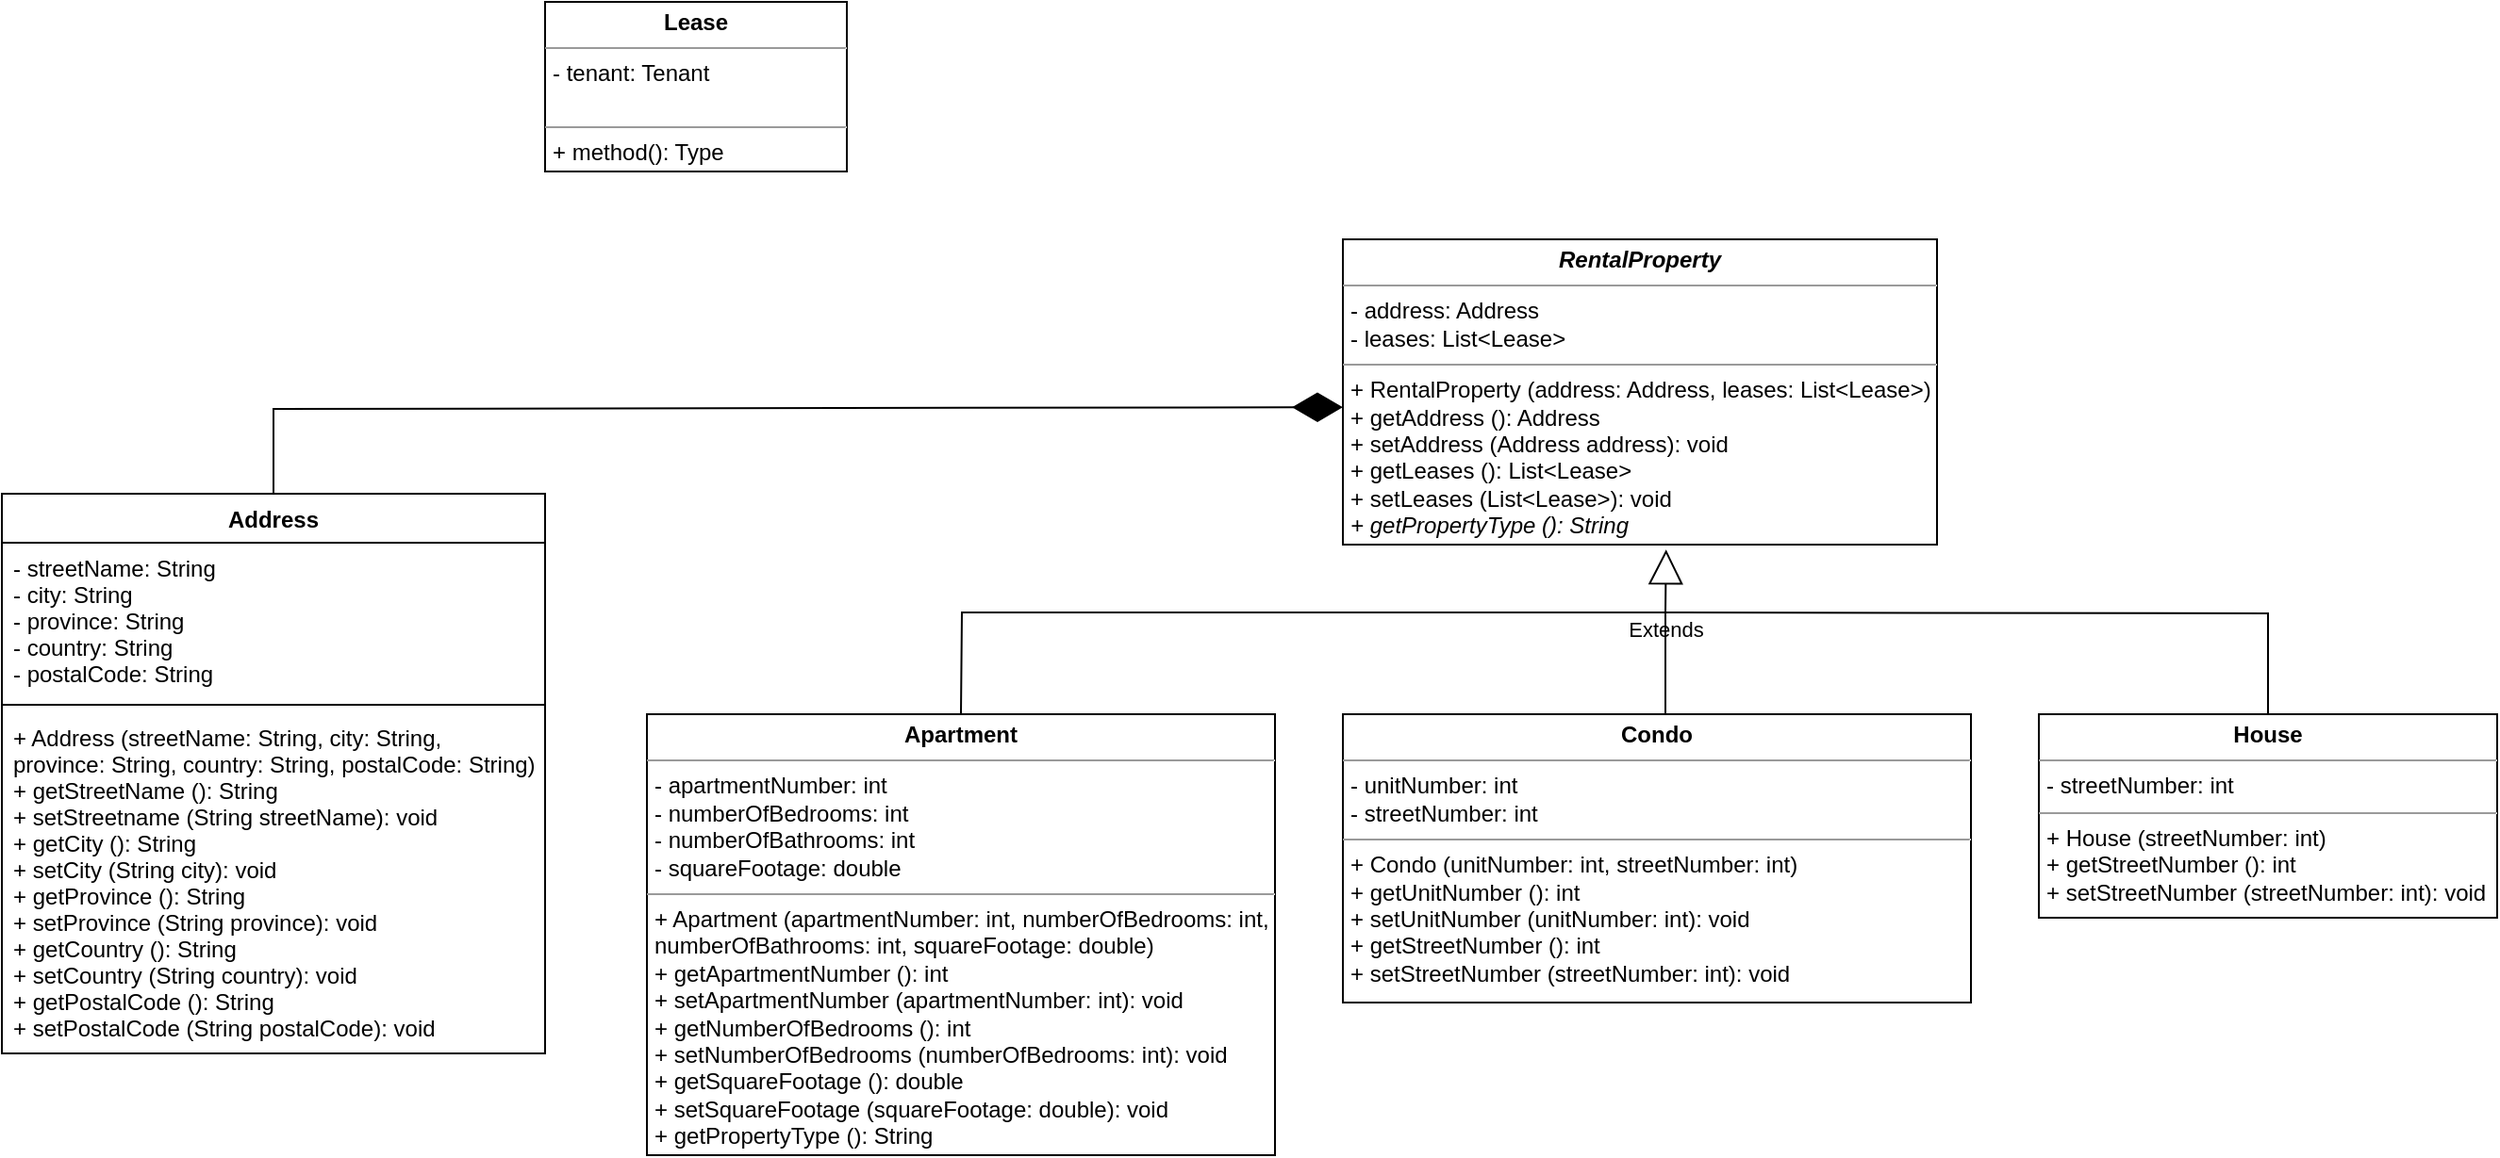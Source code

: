 <mxfile version="20.8.16" type="github">
  <diagram name="Page-1" id="kq0mud_X4aWQQ3O8aLVe">
    <mxGraphModel dx="505" dy="441" grid="1" gridSize="9" guides="1" tooltips="1" connect="1" arrows="1" fold="1" page="1" pageScale="1" pageWidth="2339" pageHeight="3300" math="0" shadow="0">
      <root>
        <mxCell id="0" />
        <mxCell id="1" parent="0" />
        <mxCell id="UNerEi0BjpgyDsp8obnF-13" value="Address" style="swimlane;fontStyle=1;align=center;verticalAlign=top;childLayout=stackLayout;horizontal=1;startSize=26;horizontalStack=0;resizeParent=1;resizeParentMax=0;resizeLast=0;collapsible=1;marginBottom=0;" parent="1" vertex="1">
          <mxGeometry x="18" y="261" width="288" height="297" as="geometry" />
        </mxCell>
        <mxCell id="UNerEi0BjpgyDsp8obnF-14" value="- streetName: String&#xa;- city: String&#xa;- province: String&#xa;- country: String&#xa;- postalCode: String" style="text;strokeColor=none;fillColor=none;align=left;verticalAlign=top;spacingLeft=4;spacingRight=4;overflow=hidden;rotatable=0;points=[[0,0.5],[1,0.5]];portConstraint=eastwest;" parent="UNerEi0BjpgyDsp8obnF-13" vertex="1">
          <mxGeometry y="26" width="288" height="82" as="geometry" />
        </mxCell>
        <mxCell id="UNerEi0BjpgyDsp8obnF-15" value="" style="line;strokeWidth=1;fillColor=none;align=left;verticalAlign=middle;spacingTop=-1;spacingLeft=3;spacingRight=3;rotatable=0;labelPosition=right;points=[];portConstraint=eastwest;strokeColor=inherit;" parent="UNerEi0BjpgyDsp8obnF-13" vertex="1">
          <mxGeometry y="108" width="288" height="8" as="geometry" />
        </mxCell>
        <mxCell id="UNerEi0BjpgyDsp8obnF-16" value="+ Address (streetName: String, city: String, &#xa;province: String, country: String, postalCode: String)&#xa;+ getStreetName (): String&#xa;+ setStreetname (String streetName): void&#xa;+ getCity (): String&#xa;+ setCity (String city): void&#xa;+ getProvince (): String&#xa;+ setProvince (String province): void&#xa;+ getCountry (): String&#xa;+ setCountry (String country): void&#xa;+ getPostalCode (): String&#xa;+ setPostalCode (String postalCode): void" style="text;strokeColor=none;fillColor=none;align=left;verticalAlign=top;spacingLeft=4;spacingRight=4;overflow=hidden;rotatable=0;points=[[0,0.5],[1,0.5]];portConstraint=eastwest;" parent="UNerEi0BjpgyDsp8obnF-13" vertex="1">
          <mxGeometry y="116" width="288" height="181" as="geometry" />
        </mxCell>
        <mxCell id="UNerEi0BjpgyDsp8obnF-334" value="&lt;p style=&quot;margin:0px;margin-top:4px;text-align:center;&quot;&gt;&lt;i&gt;&lt;b&gt;RentalProperty&lt;/b&gt;&lt;/i&gt;&lt;/p&gt;&lt;hr size=&quot;1&quot;&gt;&lt;p style=&quot;margin:0px;margin-left:4px;&quot;&gt;- address: Address&lt;br style=&quot;border-color: var(--border-color); padding: 0px; margin: 0px;&quot;&gt;- leases: List&amp;lt;Lease&amp;gt;&lt;br&gt;&lt;/p&gt;&lt;hr size=&quot;1&quot;&gt;&lt;p style=&quot;margin:0px;margin-left:4px;&quot;&gt;+ RentalProperty (address: Address, leases: List&amp;lt;Lease&amp;gt;)&lt;br style=&quot;border-color: var(--border-color); padding: 0px; margin: 0px;&quot;&gt;+ getAddress (): Address&lt;br style=&quot;border-color: var(--border-color); padding: 0px; margin: 0px;&quot;&gt;+ setAddress (Address address): void&lt;br style=&quot;border-color: var(--border-color); padding: 0px; margin: 0px;&quot;&gt;+ getLeases (): List&amp;lt;Lease&amp;gt;&lt;br style=&quot;border-color: var(--border-color); padding: 0px; margin: 0px;&quot;&gt;+ setLeases (List&amp;lt;Lease&amp;gt;): void&amp;nbsp;&lt;br&gt;&lt;/p&gt;&lt;p style=&quot;margin:0px;margin-left:4px;&quot;&gt;&lt;i&gt;+ getPropertyType (): String&lt;/i&gt;&lt;br&gt;&lt;/p&gt;" style="verticalAlign=top;align=left;overflow=fill;fontSize=12;fontFamily=Helvetica;html=1;" parent="1" vertex="1">
          <mxGeometry x="729" y="126" width="315" height="162" as="geometry" />
        </mxCell>
        <mxCell id="UNerEi0BjpgyDsp8obnF-337" value="" style="endArrow=diamondThin;endFill=1;endSize=24;html=1;rounded=0;entryX=0;entryY=0.55;entryDx=0;entryDy=0;entryPerimeter=0;exitX=0.5;exitY=0;exitDx=0;exitDy=0;" parent="1" source="UNerEi0BjpgyDsp8obnF-13" target="UNerEi0BjpgyDsp8obnF-334" edge="1">
          <mxGeometry width="160" relative="1" as="geometry">
            <mxPoint x="306" y="387" as="sourcePoint" />
            <mxPoint x="466" y="387" as="targetPoint" />
            <Array as="points">
              <mxPoint x="162" y="216" />
            </Array>
          </mxGeometry>
        </mxCell>
        <mxCell id="UNerEi0BjpgyDsp8obnF-338" value="&lt;p style=&quot;margin:0px;margin-top:4px;text-align:center;&quot;&gt;&lt;b&gt;Apartment&lt;/b&gt;&lt;/p&gt;&lt;hr size=&quot;1&quot;&gt;&lt;p style=&quot;margin:0px;margin-left:4px;&quot;&gt;- apartmentNumber: int&lt;/p&gt;&lt;p style=&quot;margin:0px;margin-left:4px;&quot;&gt;- numberOfBedrooms: int&lt;/p&gt;&lt;p style=&quot;margin:0px;margin-left:4px;&quot;&gt;- numberOfBathrooms: int&lt;/p&gt;&lt;p style=&quot;margin:0px;margin-left:4px;&quot;&gt;- squareFootage: double&lt;/p&gt;&lt;hr size=&quot;1&quot;&gt;&lt;p style=&quot;margin:0px;margin-left:4px;&quot;&gt;+ Apartment (apartmentNumber: int, numberOfBedrooms: int,&amp;nbsp;&lt;/p&gt;&lt;p style=&quot;margin:0px;margin-left:4px;&quot;&gt;numberOfBathrooms: int, squareFootage: double)&lt;/p&gt;&lt;p style=&quot;margin:0px;margin-left:4px;&quot;&gt;+ getApartmentNumber (): int&lt;/p&gt;&lt;p style=&quot;margin:0px;margin-left:4px;&quot;&gt;+ setApartmentNumber (apartmentNumber: int): void&lt;/p&gt;&lt;p style=&quot;margin:0px;margin-left:4px;&quot;&gt;+ getNumberOfBedrooms (): int&lt;/p&gt;&lt;p style=&quot;margin:0px;margin-left:4px;&quot;&gt;+ setNumberOfBedrooms (numberOfBedrooms: int): void&lt;/p&gt;&lt;p style=&quot;margin:0px;margin-left:4px;&quot;&gt;+ getSquareFootage (): double&lt;/p&gt;&lt;p style=&quot;margin:0px;margin-left:4px;&quot;&gt;+ setSquareFootage (squareFootage: double): void&lt;/p&gt;&lt;p style=&quot;margin:0px;margin-left:4px;&quot;&gt;+ getPropertyType (): String&lt;/p&gt;&lt;p style=&quot;margin:0px;margin-left:4px;&quot;&gt;&lt;br&gt;&lt;/p&gt;" style="verticalAlign=top;align=left;overflow=fill;fontSize=12;fontFamily=Helvetica;html=1;" parent="1" vertex="1">
          <mxGeometry x="360" y="378" width="333" height="234" as="geometry" />
        </mxCell>
        <mxCell id="UNerEi0BjpgyDsp8obnF-339" value="Extends" style="endArrow=block;endSize=16;endFill=0;html=1;rounded=0;entryX=0.544;entryY=1.016;entryDx=0;entryDy=0;exitX=0.5;exitY=0;exitDx=0;exitDy=0;entryPerimeter=0;" parent="1" source="UNerEi0BjpgyDsp8obnF-338" target="UNerEi0BjpgyDsp8obnF-334" edge="1">
          <mxGeometry x="0.855" y="-9" width="160" relative="1" as="geometry">
            <mxPoint x="684" y="378" as="sourcePoint" />
            <mxPoint x="844" y="378" as="targetPoint" />
            <Array as="points">
              <mxPoint x="527" y="324" />
              <mxPoint x="900" y="324" />
            </Array>
            <mxPoint x="-9" y="9" as="offset" />
          </mxGeometry>
        </mxCell>
        <mxCell id="UNerEi0BjpgyDsp8obnF-340" value="&lt;p style=&quot;margin:0px;margin-top:4px;text-align:center;&quot;&gt;&lt;b&gt;Condo&lt;/b&gt;&lt;/p&gt;&lt;hr size=&quot;1&quot;&gt;&lt;p style=&quot;margin:0px;margin-left:4px;&quot;&gt;- unitNumber: int&lt;/p&gt;&lt;p style=&quot;margin:0px;margin-left:4px;&quot;&gt;- streetNumber: int&lt;/p&gt;&lt;hr size=&quot;1&quot;&gt;&lt;p style=&quot;margin:0px;margin-left:4px;&quot;&gt;+ Condo (unitNumber: int, streetNumber: int&lt;span style=&quot;background-color: initial;&quot;&gt;)&lt;/span&gt;&lt;/p&gt;&lt;p style=&quot;margin:0px;margin-left:4px;&quot;&gt;+ getUnitNumber (): int&lt;/p&gt;&lt;p style=&quot;margin:0px;margin-left:4px;&quot;&gt;+ setUnitNumber (unitNumber: int): void&lt;/p&gt;&lt;p style=&quot;margin:0px;margin-left:4px;&quot;&gt;+ getStreetNumber (): int&lt;/p&gt;&lt;p style=&quot;margin:0px;margin-left:4px;&quot;&gt;+ setStreetNumber (streetNumber: int): void&lt;/p&gt;" style="verticalAlign=top;align=left;overflow=fill;fontSize=12;fontFamily=Helvetica;html=1;" parent="1" vertex="1">
          <mxGeometry x="729" y="378" width="333" height="153" as="geometry" />
        </mxCell>
        <mxCell id="Be0yeg003_AzSau2bKIg-3" value="" style="endArrow=none;html=1;edgeStyle=orthogonalEdgeStyle;rounded=0;entryX=0.5;entryY=0;entryDx=0;entryDy=0;" edge="1" parent="1" target="UNerEi0BjpgyDsp8obnF-340">
          <mxGeometry relative="1" as="geometry">
            <mxPoint x="900" y="324" as="sourcePoint" />
            <mxPoint x="1285" y="423" as="targetPoint" />
            <Array as="points">
              <mxPoint x="900" y="378" />
            </Array>
          </mxGeometry>
        </mxCell>
        <mxCell id="Be0yeg003_AzSau2bKIg-8" value="&lt;p style=&quot;margin:0px;margin-top:4px;text-align:center;&quot;&gt;&lt;b&gt;House&lt;/b&gt;&lt;/p&gt;&lt;hr size=&quot;1&quot;&gt;&lt;p style=&quot;margin:0px;margin-left:4px;&quot;&gt;&lt;span style=&quot;background-color: initial;&quot;&gt;- streetNumber: int&lt;/span&gt;&lt;br&gt;&lt;/p&gt;&lt;hr size=&quot;1&quot;&gt;&lt;p style=&quot;margin:0px;margin-left:4px;&quot;&gt;+ House (streetNumber: int&lt;span style=&quot;background-color: initial;&quot;&gt;)&lt;/span&gt;&lt;/p&gt;&lt;p style=&quot;margin:0px;margin-left:4px;&quot;&gt;+ getStreetNumber (): int&lt;/p&gt;&lt;p style=&quot;margin:0px;margin-left:4px;&quot;&gt;+ setStreetNumber (streetNumber: int): void&lt;/p&gt;" style="verticalAlign=top;align=left;overflow=fill;fontSize=12;fontFamily=Helvetica;html=1;" vertex="1" parent="1">
          <mxGeometry x="1098" y="378" width="243" height="108" as="geometry" />
        </mxCell>
        <mxCell id="Be0yeg003_AzSau2bKIg-9" value="" style="endArrow=none;html=1;edgeStyle=orthogonalEdgeStyle;rounded=0;entryX=0.5;entryY=0;entryDx=0;entryDy=0;" edge="1" parent="1" target="Be0yeg003_AzSau2bKIg-8">
          <mxGeometry relative="1" as="geometry">
            <mxPoint x="900" y="324" as="sourcePoint" />
            <mxPoint x="1060" y="324" as="targetPoint" />
          </mxGeometry>
        </mxCell>
        <mxCell id="Be0yeg003_AzSau2bKIg-12" value="&lt;p style=&quot;margin:0px;margin-top:4px;text-align:center;&quot;&gt;&lt;b&gt;Lease&lt;/b&gt;&lt;/p&gt;&lt;hr size=&quot;1&quot;&gt;&lt;p style=&quot;margin:0px;margin-left:4px;&quot;&gt;- tenant: Tenant&lt;/p&gt;&lt;p style=&quot;margin:0px;margin-left:4px;&quot;&gt;&lt;br&gt;&lt;/p&gt;&lt;hr size=&quot;1&quot;&gt;&lt;p style=&quot;margin:0px;margin-left:4px;&quot;&gt;+ method(): Type&lt;/p&gt;" style="verticalAlign=top;align=left;overflow=fill;fontSize=12;fontFamily=Helvetica;html=1;" vertex="1" parent="1">
          <mxGeometry x="306" width="160" height="90" as="geometry" />
        </mxCell>
      </root>
    </mxGraphModel>
  </diagram>
</mxfile>
